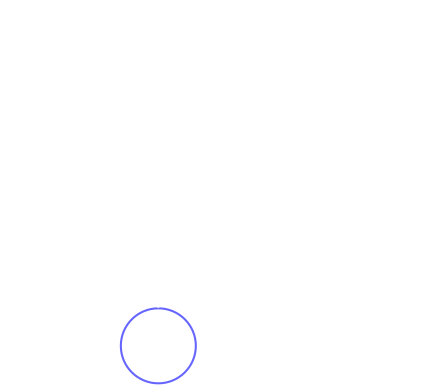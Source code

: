 digraph {
    graph [
        bgcolor="#00000000",
        rankdir=BT,
        ];
    node [color=white, fontcolor="#FFFFFF"];
    edge [color=white];

    x [shape=box];
    y [shape=box];
    f1 [label="f", shape=circle, color="#6666FFFF"];
    f2 [label="f", shape=circle];
    g1 [label="g", shape=circle];
    g2 [label="g", shape=circle];
    g3 [label="g", shape=circle];
    g4 [label="g", shape=circle];

    f1 -> x;
    f2 -> y;
    x -> g1;
    x -> g2;
    x -> g3;
    y -> g4;
}
